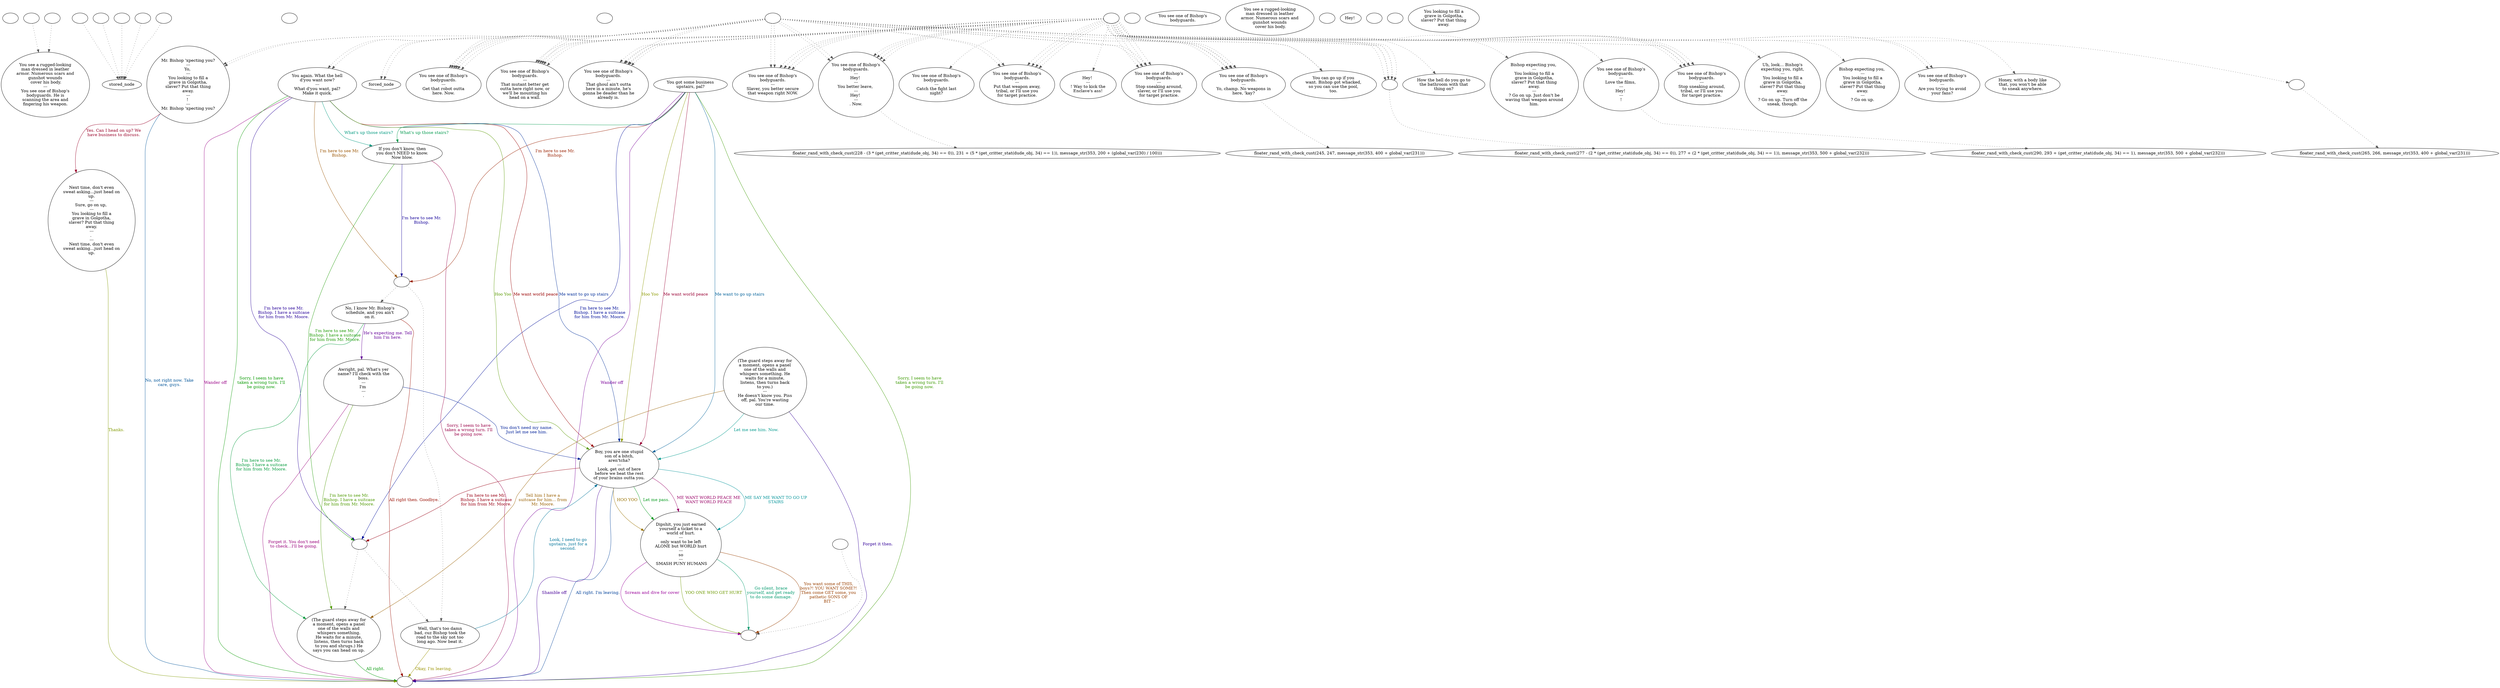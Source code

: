 digraph ncBisGrd {
  "checkPartyMembersNearDoor" [style=filled       fillcolor="#FFFFFF"       color="#000000"]
  "checkPartyMembersNearDoor" [label=""]
  "ChooseFromList" [style=filled       fillcolor="#FFFFFF"       color="#000000"]
  "ChooseFromList" [label="You see a rugged-looking\nman dressed in leather\narmor. Numerous scars and\ngunshot wounds\n cover his body.\n---\nYou see one of Bishop's\nbodyguards. He is\nscanning the area and\nfingering his weapon."]
  "CLICK_PREV" [style=filled       fillcolor="#FFFFFF"       color="#000000"]
  "CLICK_PREV" -> "ChooseFromList" [style=dotted color="#555555"]
  "CLICK_PREV" [label=""]
  "CLICK_0" [style=filled       fillcolor="#FFFFFF"       color="#000000"]
  "CLICK_0" -> "stored_node" [style=dotted color="#555555"]
  "CLICK_0" [label=""]
  "CLICK_1" [style=filled       fillcolor="#FFFFFF"       color="#000000"]
  "CLICK_1" -> "stored_node" [style=dotted color="#555555"]
  "CLICK_1" [label=""]
  "CLICK_2" [style=filled       fillcolor="#FFFFFF"       color="#000000"]
  "CLICK_2" -> "stored_node" [style=dotted color="#555555"]
  "CLICK_2" [label=""]
  "CLICK_3" [style=filled       fillcolor="#FFFFFF"       color="#000000"]
  "CLICK_3" -> "stored_node" [style=dotted color="#555555"]
  "CLICK_3" [label=""]
  "CLICK_4" [style=filled       fillcolor="#FFFFFF"       color="#000000"]
  "CLICK_4" -> "stored_node" [style=dotted color="#555555"]
  "CLICK_4" [label=""]
  "CLICK_MORE" [style=filled       fillcolor="#FFFFFF"       color="#000000"]
  "CLICK_MORE" -> "ChooseFromList" [style=dotted color="#555555"]
  "CLICK_MORE" [label=""]
  "start" [style=filled       fillcolor="#FFFFFF"       color="#000000"]
  "start" [label=""]
  "critter_p_proc" [style=filled       fillcolor="#FFFFFF"       color="#000000"]
  "critter_p_proc" [label=""]
  "pickup_p_proc" [style=filled       fillcolor="#FFFFFF"       color="#000000"]
  "pickup_p_proc" -> "Node998" [style=dotted color="#555555"]
  "pickup_p_proc" [label=""]
  "talk_p_proc" [style=filled       fillcolor="#FFFFFF"       color="#000000"]
  "talk_p_proc" -> "forced_node" [style=dotted color="#555555"]
  "talk_p_proc" -> "forced_node" [style=dotted color="#555555"]
  "talk_p_proc" -> "Node006" [style=dotted color="#555555"]
  "talk_p_proc" -> "Node006" [style=dotted color="#555555"]
  "talk_p_proc" -> "Node008" [style=dotted color="#555555"]
  "talk_p_proc" -> "Node011" [style=dotted color="#555555"]
  "talk_p_proc" -> "Node016" [style=dotted color="#555555"]
  "talk_p_proc" -> "Node018" [style=dotted color="#555555"]
  "talk_p_proc" -> "Node008" [style=dotted color="#555555"]
  "talk_p_proc" -> "Node011" [style=dotted color="#555555"]
  "talk_p_proc" -> "Node016" [style=dotted color="#555555"]
  "talk_p_proc" -> "Node018" [style=dotted color="#555555"]
  "talk_p_proc" -> "Node017" [style=dotted color="#555555"]
  "talk_p_proc" -> "Node019" [style=dotted color="#555555"]
  "talk_p_proc" -> "Node017" [style=dotted color="#555555"]
  "talk_p_proc" -> "Node019" [style=dotted color="#555555"]
  "talk_p_proc" -> "Node020" [style=dotted color="#555555"]
  "talk_p_proc" -> "Node020" [style=dotted color="#555555"]
  "talk_p_proc" -> "Node021" [style=dotted color="#555555"]
  "talk_p_proc" -> "Node021" [style=dotted color="#555555"]
  "talk_p_proc" -> "Node022" [style=dotted color="#555555"]
  "talk_p_proc" -> "Node022" [style=dotted color="#555555"]
  "talk_p_proc" -> "Node024" [style=dotted color="#555555"]
  "talk_p_proc" -> "Node035" [style=dotted color="#555555"]
  "talk_p_proc" -> "Node035" [style=dotted color="#555555"]
  "talk_p_proc" -> "Node025" [style=dotted color="#555555"]
  "talk_p_proc" -> "Node025" [style=dotted color="#555555"]
  "talk_p_proc" [label=""]
  "destroy_p_proc" [style=filled       fillcolor="#FFFFFF"       color="#000000"]
  "destroy_p_proc" [label=""]
  "look_at_p_proc" [style=filled       fillcolor="#FFFFFF"       color="#000000"]
  "look_at_p_proc" [label="You see one of Bishop's\nbodyguards."]
  "description_p_proc" [style=filled       fillcolor="#FFFFFF"       color="#000000"]
  "description_p_proc" [label="You see a rugged-looking\nman dressed in leather\narmor. Numerous scars and\ngunshot wounds\n cover his body."]
  "use_skill_on_p_proc" [style=filled       fillcolor="#FFFFFF"       color="#000000"]
  "use_skill_on_p_proc" [label=""]
  "damage_p_proc" [style=filled       fillcolor="#FFFFFF"       color="#000000"]
  "damage_p_proc" [label="Hey! "]
  "map_enter_p_proc" [style=filled       fillcolor="#FFFFFF"       color="#000000"]
  "map_enter_p_proc" [label=""]
  "map_update_p_proc" [style=filled       fillcolor="#FFFFFF"       color="#000000"]
  "map_update_p_proc" [label=""]
  "timed_event_p_proc" [style=filled       fillcolor="#FFFFFF"       color="#000000"]
  "timed_event_p_proc" -> "Node006" [style=dotted color="#555555"]
  "timed_event_p_proc" -> "Node006" [style=dotted color="#555555"]
  "timed_event_p_proc" -> "Node008" [style=dotted color="#555555"]
  "timed_event_p_proc" -> "Node011" [style=dotted color="#555555"]
  "timed_event_p_proc" -> "Node016" [style=dotted color="#555555"]
  "timed_event_p_proc" -> "Node018" [style=dotted color="#555555"]
  "timed_event_p_proc" -> "Node008" [style=dotted color="#555555"]
  "timed_event_p_proc" -> "Node011" [style=dotted color="#555555"]
  "timed_event_p_proc" -> "Node016" [style=dotted color="#555555"]
  "timed_event_p_proc" -> "Node018" [style=dotted color="#555555"]
  "timed_event_p_proc" -> "Node017" [style=dotted color="#555555"]
  "timed_event_p_proc" -> "Node019" [style=dotted color="#555555"]
  "timed_event_p_proc" -> "Node017" [style=dotted color="#555555"]
  "timed_event_p_proc" -> "Node019" [style=dotted color="#555555"]
  "timed_event_p_proc" -> "Node020" [style=dotted color="#555555"]
  "timed_event_p_proc" -> "Node020" [style=dotted color="#555555"]
  "timed_event_p_proc" -> "Node021" [style=dotted color="#555555"]
  "timed_event_p_proc" -> "Node021" [style=dotted color="#555555"]
  "timed_event_p_proc" -> "Node022" [style=dotted color="#555555"]
  "timed_event_p_proc" -> "Node022" [style=dotted color="#555555"]
  "timed_event_p_proc" -> "Node006" [style=dotted color="#555555"]
  "timed_event_p_proc" -> "Node006" [style=dotted color="#555555"]
  "timed_event_p_proc" -> "Node008" [style=dotted color="#555555"]
  "timed_event_p_proc" -> "Node011" [style=dotted color="#555555"]
  "timed_event_p_proc" -> "Node016" [style=dotted color="#555555"]
  "timed_event_p_proc" -> "Node018" [style=dotted color="#555555"]
  "timed_event_p_proc" -> "Node008" [style=dotted color="#555555"]
  "timed_event_p_proc" -> "Node011" [style=dotted color="#555555"]
  "timed_event_p_proc" -> "Node016" [style=dotted color="#555555"]
  "timed_event_p_proc" -> "Node018" [style=dotted color="#555555"]
  "timed_event_p_proc" -> "Node017" [style=dotted color="#555555"]
  "timed_event_p_proc" -> "Node019" [style=dotted color="#555555"]
  "timed_event_p_proc" -> "Node017" [style=dotted color="#555555"]
  "timed_event_p_proc" -> "Node019" [style=dotted color="#555555"]
  "timed_event_p_proc" -> "Node020" [style=dotted color="#555555"]
  "timed_event_p_proc" -> "Node020" [style=dotted color="#555555"]
  "timed_event_p_proc" -> "Node021" [style=dotted color="#555555"]
  "timed_event_p_proc" -> "Node021" [style=dotted color="#555555"]
  "timed_event_p_proc" -> "Node022" [style=dotted color="#555555"]
  "timed_event_p_proc" -> "Node022" [style=dotted color="#555555"]
  "timed_event_p_proc" -> "Node001" [style=dotted color="#555555"]
  "timed_event_p_proc" -> "Node002" [style=dotted color="#555555"]
  "timed_event_p_proc" -> "Node024" [style=dotted color="#555555"]
  "timed_event_p_proc" -> "Node003" [style=dotted color="#555555"]
  "timed_event_p_proc" -> "Node004" [style=dotted color="#555555"]
  "timed_event_p_proc" -> "Node005" [style=dotted color="#555555"]
  "timed_event_p_proc" -> "Node009" [style=dotted color="#555555"]
  "timed_event_p_proc" -> "Node010" [style=dotted color="#555555"]
  "timed_event_p_proc" -> "Node009" [style=dotted color="#555555"]
  "timed_event_p_proc" -> "Node013" [style=dotted color="#555555"]
  "timed_event_p_proc" -> "Node014" [style=dotted color="#555555"]
  "timed_event_p_proc" -> "Node023" [style=dotted color="#555555"]
  "timed_event_p_proc" [label=""]
  "Node998" [style=filled       fillcolor="#FFFFFF"       color="#000000"]
  "Node998" [label=""]
  "Node999" [style=filled       fillcolor="#FFFFFF"       color="#000000"]
  "Node999" [label=""]
  "Node001" [style=filled       fillcolor="#FFFFFF"       color="#000000"]
  "Node001" [label="Hey! \n---\n! Way to kick the\nEnclave's ass!"]
  "Node002" [style=filled       fillcolor="#FFFFFF"       color="#000000"]
  "Node002" [label="How the hell do you go to\nthe bathroom with that\nthing on?"]
  "Node003" [style=filled       fillcolor="#FFFFFF"       color="#000000"]
  "Node003" [label="Bishop expecting you, \n---\nYou looking to fill a\ngrave in Golgotha,\nslaver? Put that thing\naway.\n---\n? Go on up. Just don't be\nwaving that weapon around\nhim."]
  "Node004" [style=filled       fillcolor="#FFFFFF"       color="#000000"]
  "Node004" [label="Uh, look… Bishop's\nexpecting you, right,\n---\nYou looking to fill a\ngrave in Golgotha,\nslaver? Put that thing\naway.\n---\n? Go on up. Turn off the\nsneak, though."]
  "Node005" [style=filled       fillcolor="#FFFFFF"       color="#000000"]
  "Node005" [label="Bishop expecting you, \n---\nYou looking to fill a\ngrave in Golgotha,\nslaver? Put that thing\naway.\n---\n? Go on up."]
  "Node006" [style=filled       fillcolor="#FFFFFF"       color="#000000"]
  "Node006" -> "floater_rand_with_check_cust(228 - (3 * (get_critter_stat(dude_obj, 34) == 0)), 231 + (5 * (get_critter_stat(dude_obj, 34) == 1)), message_str(353, 200 + (global_var(230) / 100)))" [style=dotted color="#555555"]
  "Node006" [label="You see one of Bishop's\nbodyguards.\n---\nHey! \n---\nYou better leave, \n---\nHey! \n---\n. Now."]
  "Node008" [style=filled       fillcolor="#FFFFFF"       color="#000000"]
  "Node008" -> "floater_rand_with_check_cust(245, 247, message_str(353, 400 + global_var(231)))" [style=dotted color="#555555"]
  "Node008" [label="You see one of Bishop's\nbodyguards.\n---\nYo, champ. No weapons in\nhere, 'kay?"]
  "Node009" [style=filled       fillcolor="#FFFFFF"       color="#000000"]
  "Node009" [label="You see one of Bishop's\nbodyguards.\n---\nAre you trying to avoid\nyour fans?"]
  "Node010" [style=filled       fillcolor="#FFFFFF"       color="#000000"]
  "Node010" -> "floater_rand_with_check_cust(265, 266, message_str(353, 400 + global_var(231)))" [style=dotted color="#555555"]
  "Node010" [label=""]
  "Node011" [style=filled       fillcolor="#FFFFFF"       color="#000000"]
  "Node011" -> "floater_rand_with_check_cust(277 - (2 * (get_critter_stat(dude_obj, 34) == 0)), 277 + (2 * (get_critter_stat(dude_obj, 34) == 1)), message_str(353, 500 + global_var(232)))" [style=dotted color="#555555"]
  "Node011" [label=""]
  "Node013" [style=filled       fillcolor="#FFFFFF"       color="#000000"]
  "Node013" [label="Honey, with a body like\nthat, you won't be able\nto sneak anywhere."]
  "Node014" [style=filled       fillcolor="#FFFFFF"       color="#000000"]
  "Node014" -> "floater_rand_with_check_cust(290, 293 + (get_critter_stat(dude_obj, 34) == 1), message_str(353, 500 + global_var(232)))" [style=dotted color="#555555"]
  "Node014" [label="You see one of Bishop's\nbodyguards.\n---\nLove the films, \n---\nHey! \n---\n!"]
  "Node016" [style=filled       fillcolor="#FFFFFF"       color="#000000"]
  "Node016" [label="You see one of Bishop's\nbodyguards.\n---\nSlaver, you better secure\nthat weapon right NOW."]
  "Node017" [style=filled       fillcolor="#FFFFFF"       color="#000000"]
  "Node017" [label="You see one of Bishop's\nbodyguards.\n---\nStop sneaking around,\nslaver, or I'll use you\nfor target practice."]
  "Node018" [style=filled       fillcolor="#FFFFFF"       color="#000000"]
  "Node018" [label="You see one of Bishop's\nbodyguards.\n---\nPut that weapon away,\ntribal, or I'll use you\nfor target practice."]
  "Node019" [style=filled       fillcolor="#FFFFFF"       color="#000000"]
  "Node019" [label="You see one of Bishop's\nbodyguards.\n---\nStop sneaking around,\ntribal, or I'll use you\nfor target practice."]
  "Node020" [style=filled       fillcolor="#FFFFFF"       color="#000000"]
  "Node020" [label="You see one of Bishop's\nbodyguards.\n---\nGet that robot outta\nhere. Now."]
  "Node021" [style=filled       fillcolor="#FFFFFF"       color="#000000"]
  "Node021" [label="You see one of Bishop's\nbodyguards.\n---\nThat mutant better get\noutta here right now, or\nwe'll be mounting his\nhead on a wall."]
  "Node022" [style=filled       fillcolor="#FFFFFF"       color="#000000"]
  "Node022" [label="You see one of Bishop's\nbodyguards.\n---\nThat ghoul ain't outta\nhere in a minute, he's\ngonna be deader than he\nalready is."]
  "Node023" [style=filled       fillcolor="#FFFFFF"       color="#000000"]
  "Node023" [label="You see one of Bishop's\nbodyguards.\n---\nCatch the fight last\nnight?"]
  "Node024" [style=filled       fillcolor="#FFFFFF"       color="#000000"]
  "Node024" [label="You can go up if you\nwant. Bishop got whacked,\nso you can use the pool,\ntoo."]
  "Node025" [style=filled       fillcolor="#FFFFFF"       color="#000000"]
  "Node025" [label="You again. What the hell\nd'you want now?\n---\nWhat d'you want, pal?\nMake it quick."]
  "Node025" -> "Node027" [label="Me want world peace" color="#990000" fontcolor="#990000"]
  "Node025" -> "Node027" [label="Me want to go up stairs" color="#002D99" fontcolor="#002D99"]
  "Node025" -> "Node027" [label="Hoo Yoo" color="#599900" fontcolor="#599900"]
  "Node025" -> "Node999" [label="Wander off" color="#990086" fontcolor="#990086"]
  "Node025" -> "Node029" [label="What's up those stairs?" color="#00997F" fontcolor="#00997F"]
  "Node025" -> "Node990" [label="I'm here to see Mr.\nBishop." color="#995300" fontcolor="#995300"]
  "Node025" -> "Node989" [label="I'm here to see Mr.\nBishop. I have a suitcase\nfor him from Mr. Moore." color="#260099" fontcolor="#260099"]
  "Node025" -> "Node999" [label="Sorry, I seem to have\ntaken a wrong turn. I'll\nbe going now." color="#069900" fontcolor="#069900"]
  "Node026" [style=filled       fillcolor="#FFFFFF"       color="#000000"]
  "Node026" [label="You got some business\nupstairs, pal?"]
  "Node026" -> "Node027" [label="Me want world peace" color="#990033" fontcolor="#990033"]
  "Node026" -> "Node027" [label="Me want to go up stairs" color="#006099" fontcolor="#006099"]
  "Node026" -> "Node027" [label="Hoo Yoo" color="#8C9900" fontcolor="#8C9900"]
  "Node026" -> "Node999" [label="Wander off" color="#790099" fontcolor="#790099"]
  "Node026" -> "Node029" [label="What's up those stairs?" color="#00994C" fontcolor="#00994C"]
  "Node026" -> "Node990" [label="I'm here to see Mr.\nBishop." color="#992000" fontcolor="#992000"]
  "Node026" -> "Node989" [label="I'm here to see Mr.\nBishop. I have a suitcase\nfor him from Mr. Moore." color="#000D99" fontcolor="#000D99"]
  "Node026" -> "Node999" [label="Sorry, I seem to have\ntaken a wrong turn. I'll\nbe going now." color="#3A9900" fontcolor="#3A9900"]
  "Node027" [style=filled       fillcolor="#FFFFFF"       color="#000000"]
  "Node027" [label="Boy, you are one stupid\nson of a bitch,\naren'tcha?\n---\nLook, get out of here\nbefore we beat the rest\nof your brains outta you."]
  "Node027" -> "Node028" [label="ME WANT WORLD PEACE ME\nWANT WORLD PEACE" color="#990066" fontcolor="#990066"]
  "Node027" -> "Node028" [label="ME SAY ME WANT TO GO UP\nSTAIRS" color="#009399" fontcolor="#009399"]
  "Node027" -> "Node028" [label="HOO YOO" color="#997200" fontcolor="#997200"]
  "Node027" -> "Node999" [label="Shamble off" color="#460099" fontcolor="#460099"]
  "Node027" -> "Node028" [label="Let me pass." color="#009919" fontcolor="#009919"]
  "Node027" -> "Node989" [label="I'm here to see Mr.\nBishop. I have a suitcase\nfor him from Mr. Moore." color="#990013" fontcolor="#990013"]
  "Node027" -> "Node999" [label="All right. I'm leaving." color="#004099" fontcolor="#004099"]
  "Node028" [style=filled       fillcolor="#FFFFFF"       color="#000000"]
  "Node028" [label="Dipshit, you just earned\nyourself a ticket to a\nworld of hurt.\n---\nonly want to be left\nALONE but WORLD hurt\n---\n so \n---\n SMASH PUNY HUMANS"]
  "Node028" -> "Node998" [label="YOO ONE WHO GET HURT" color="#6D9900" fontcolor="#6D9900"]
  "Node028" -> "Node998" [label="Scream and dive for cover" color="#990099" fontcolor="#990099"]
  "Node028" -> "Node998" [label="Go silent, brace\nyourself, and get ready\nto do some damage." color="#00996C" fontcolor="#00996C"]
  "Node028" -> "Node998" [label="You want some of THIS,\nboys?! YOU WANT SOME?!\nThen come GET some, you\npathetic SONS OF\n BIT --" color="#993F00" fontcolor="#993F00"]
  "Node029" [style=filled       fillcolor="#FFFFFF"       color="#000000"]
  "Node029" [label="If you don't know, then\nyou don't NEED to know.\nNow blow."]
  "Node029" -> "Node990" [label="I'm here to see Mr.\nBishop." color="#130099" fontcolor="#130099"]
  "Node029" -> "Node989" [label="I'm here to see Mr.\nBishop. I have a suitcase\nfor him from Mr. Moore." color="#1A9900" fontcolor="#1A9900"]
  "Node029" -> "Node999" [label="Sorry, I seem to have\ntaken a wrong turn. I'll\nbe going now." color="#990047" fontcolor="#990047"]
  "Node030" [style=filled       fillcolor="#FFFFFF"       color="#000000"]
  "Node030" [label="Well, that's too damn\nbad, cuz Bishop took the\nroad to the sky not too\nlong ago. Now beat it."]
  "Node030" -> "Node027" [label="Look, I need to go\nupstairs, just for a\nsecond." color="#007399" fontcolor="#007399"]
  "Node030" -> "Node999" [label="Okay, I'm leaving." color="#999200" fontcolor="#999200"]
  "Node031" [style=filled       fillcolor="#FFFFFF"       color="#000000"]
  "Node031" [label="No, I know Mr. Bishop's\nschedule, and you ain't\non it."]
  "Node031" -> "Node032" [label="He's expecting me. Tell\nhim I'm here." color="#650099" fontcolor="#650099"]
  "Node031" -> "Node034" [label="I'm here to see Mr.\nBishop. I have a suitcase\nfor him from Mr. Moore." color="#009939" fontcolor="#009939"]
  "Node031" -> "Node999" [label="All right then. Goodbye." color="#990C00" fontcolor="#990C00"]
  "Node032" [style=filled       fillcolor="#FFFFFF"       color="#000000"]
  "Node032" [label="Awright, pal. What's yer\nname? I'll check with the\nboss.\n---\nI'm \n---\n."]
  "Node032" -> "Node027" [label="You don't need my name.\nJust let me see him." color="#002099" fontcolor="#002099"]
  "Node032" -> "Node034" [label="I'm here to see Mr.\nBishop. I have a suitcase\nfor him from Mr. Moore." color="#4D9900" fontcolor="#4D9900"]
  "Node032" -> "Node999" [label="Forget it. You don't need\nto check…I'll be going." color="#99007A" fontcolor="#99007A"]
  "Node033" [style=filled       fillcolor="#FFFFFF"       color="#000000"]
  "Node033" [label="(The guard steps away for\na moment, opens a panel\none of the walls and\nwhispers something. He\nwaits for a minute,\nlistens, then turns back\nto you.)\n---\nHe doesn't know you. Piss\noff, pal. You're wasting\nour time."]
  "Node033" -> "Node027" [label="Let me see him. Now." color="#00998C" fontcolor="#00998C"]
  "Node033" -> "Node034" [label="Tell him I have a\nsuitcase for him... from\nMr. Moore." color="#995F00" fontcolor="#995F00"]
  "Node033" -> "Node999" [label="Forget it then." color="#320099" fontcolor="#320099"]
  "Node034" [style=filled       fillcolor="#FFFFFF"       color="#000000"]
  "Node034" [label="(The guard steps away for\na moment, opens a panel\none of the walls and\nwhispers something.\nHe waits for a minute,\nlistens, then turns back\nto you and shrugs.) He\nsays you can head on up."]
  "Node034" -> "Node999" [label="All right." color="#009906" fontcolor="#009906"]
  "Node035" [style=filled       fillcolor="#FFFFFF"       color="#000000"]
  "Node035" [label="Mr. Bishop 'xpecting you?\n---\nYo, \n---\nYou looking to fill a\ngrave in Golgotha,\nslaver? Put that thing\naway.\n---\n! \n---\nMr. Bishop 'xpecting you?"]
  "Node035" -> "Node036" [label="Yes. Can I head on up? We\nhave business to discuss." color="#990027" fontcolor="#990027"]
  "Node035" -> "Node999" [label="No, not right now. Take\ncare, guys." color="#005499" fontcolor="#005499"]
  "Node036" [style=filled       fillcolor="#FFFFFF"       color="#000000"]
  "Node036" [label="Next time, don't even\nsweat asking…just head on\nup.\n---\nSure, go on up, \n---\nYou looking to fill a\ngrave in Golgotha,\nslaver? Put that thing\naway.\n---\n. \n---\nNext time, don't even\nsweat asking…just head on\nup."]
  "Node036" -> "Node999" [label="Thanks." color="#809900" fontcolor="#809900"]
  "Node990" [style=filled       fillcolor="#FFFFFF"       color="#000000"]
  "Node990" -> "Node031" [style=dotted color="#555555"]
  "Node990" -> "Node030" [style=dotted color="#555555"]
  "Node990" [label=""]
  "Node989" [style=filled       fillcolor="#FFFFFF"       color="#000000"]
  "Node989" -> "Node034" [style=dotted color="#555555"]
  "Node989" -> "Node030" [style=dotted color="#555555"]
  "Node989" [label=""]
  "floater_rand_with_check_cust" [style=filled       fillcolor="#FFFFFF"       color="#000000"]
  "floater_rand_with_check_cust" [label="You looking to fill a\ngrave in Golgotha,\nslaver? Put that thing\naway."]
}